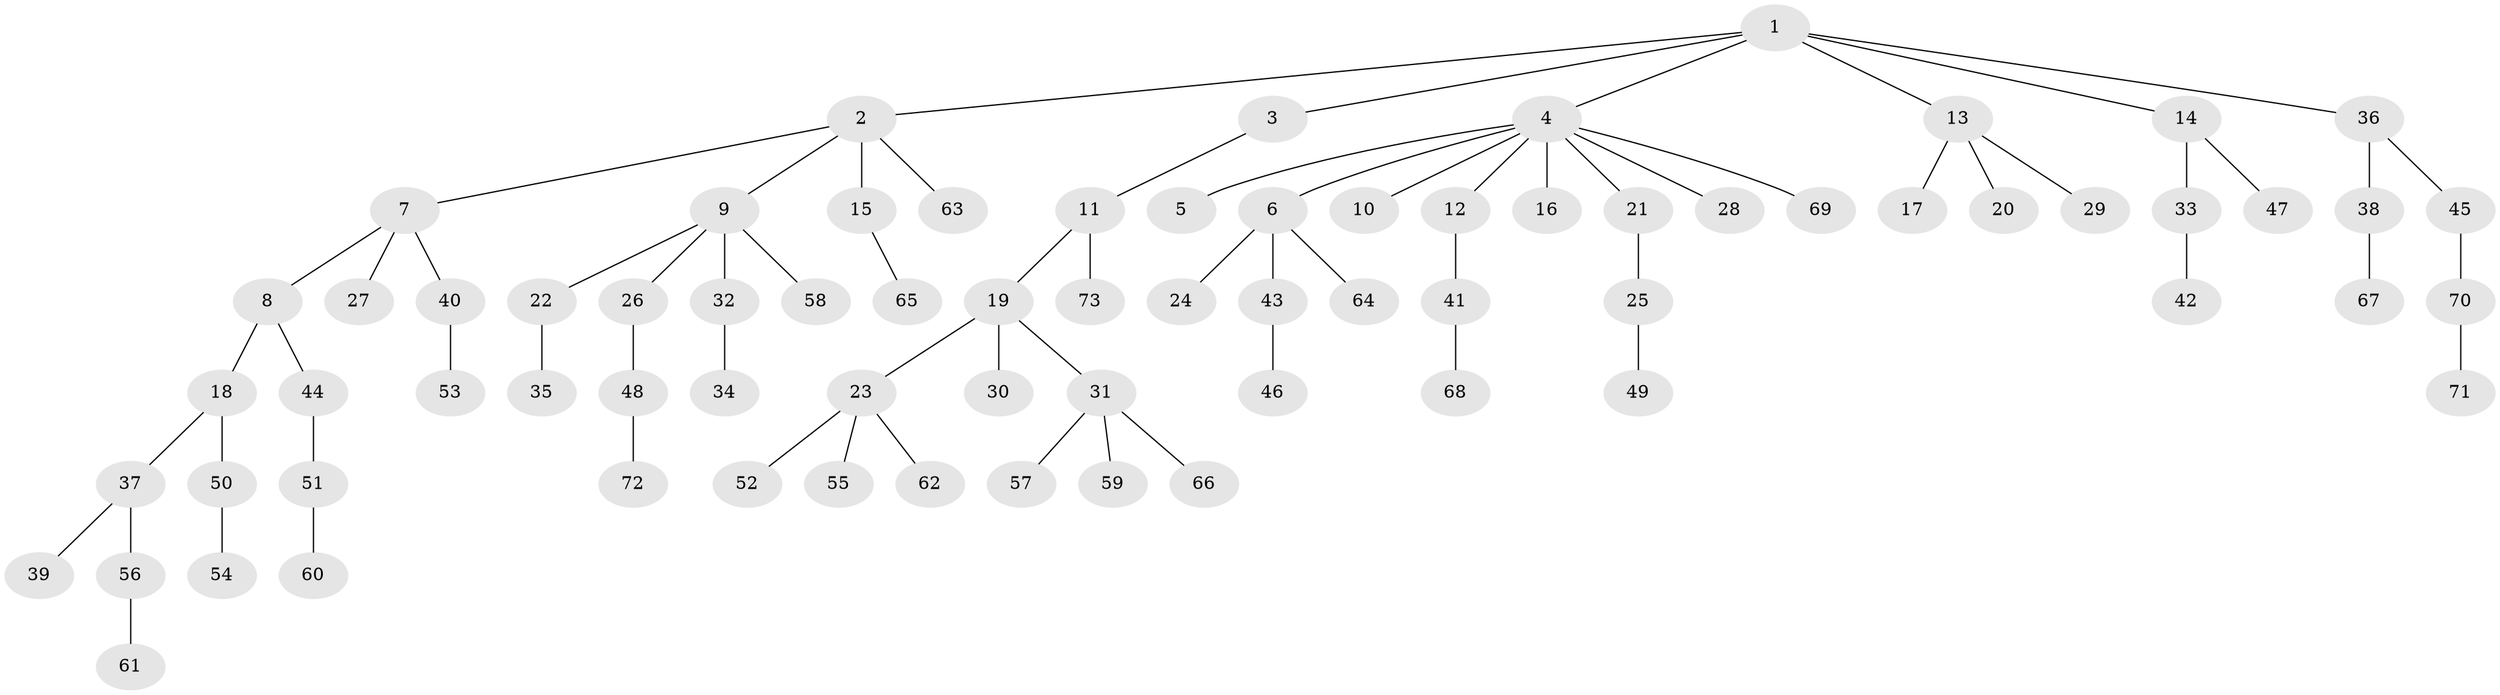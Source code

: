 // Generated by graph-tools (version 1.1) at 2025/02/03/09/25 03:02:21]
// undirected, 73 vertices, 72 edges
graph export_dot {
graph [start="1"]
  node [color=gray90,style=filled];
  1;
  2;
  3;
  4;
  5;
  6;
  7;
  8;
  9;
  10;
  11;
  12;
  13;
  14;
  15;
  16;
  17;
  18;
  19;
  20;
  21;
  22;
  23;
  24;
  25;
  26;
  27;
  28;
  29;
  30;
  31;
  32;
  33;
  34;
  35;
  36;
  37;
  38;
  39;
  40;
  41;
  42;
  43;
  44;
  45;
  46;
  47;
  48;
  49;
  50;
  51;
  52;
  53;
  54;
  55;
  56;
  57;
  58;
  59;
  60;
  61;
  62;
  63;
  64;
  65;
  66;
  67;
  68;
  69;
  70;
  71;
  72;
  73;
  1 -- 2;
  1 -- 3;
  1 -- 4;
  1 -- 13;
  1 -- 14;
  1 -- 36;
  2 -- 7;
  2 -- 9;
  2 -- 15;
  2 -- 63;
  3 -- 11;
  4 -- 5;
  4 -- 6;
  4 -- 10;
  4 -- 12;
  4 -- 16;
  4 -- 21;
  4 -- 28;
  4 -- 69;
  6 -- 24;
  6 -- 43;
  6 -- 64;
  7 -- 8;
  7 -- 27;
  7 -- 40;
  8 -- 18;
  8 -- 44;
  9 -- 22;
  9 -- 26;
  9 -- 32;
  9 -- 58;
  11 -- 19;
  11 -- 73;
  12 -- 41;
  13 -- 17;
  13 -- 20;
  13 -- 29;
  14 -- 33;
  14 -- 47;
  15 -- 65;
  18 -- 37;
  18 -- 50;
  19 -- 23;
  19 -- 30;
  19 -- 31;
  21 -- 25;
  22 -- 35;
  23 -- 52;
  23 -- 55;
  23 -- 62;
  25 -- 49;
  26 -- 48;
  31 -- 57;
  31 -- 59;
  31 -- 66;
  32 -- 34;
  33 -- 42;
  36 -- 38;
  36 -- 45;
  37 -- 39;
  37 -- 56;
  38 -- 67;
  40 -- 53;
  41 -- 68;
  43 -- 46;
  44 -- 51;
  45 -- 70;
  48 -- 72;
  50 -- 54;
  51 -- 60;
  56 -- 61;
  70 -- 71;
}
